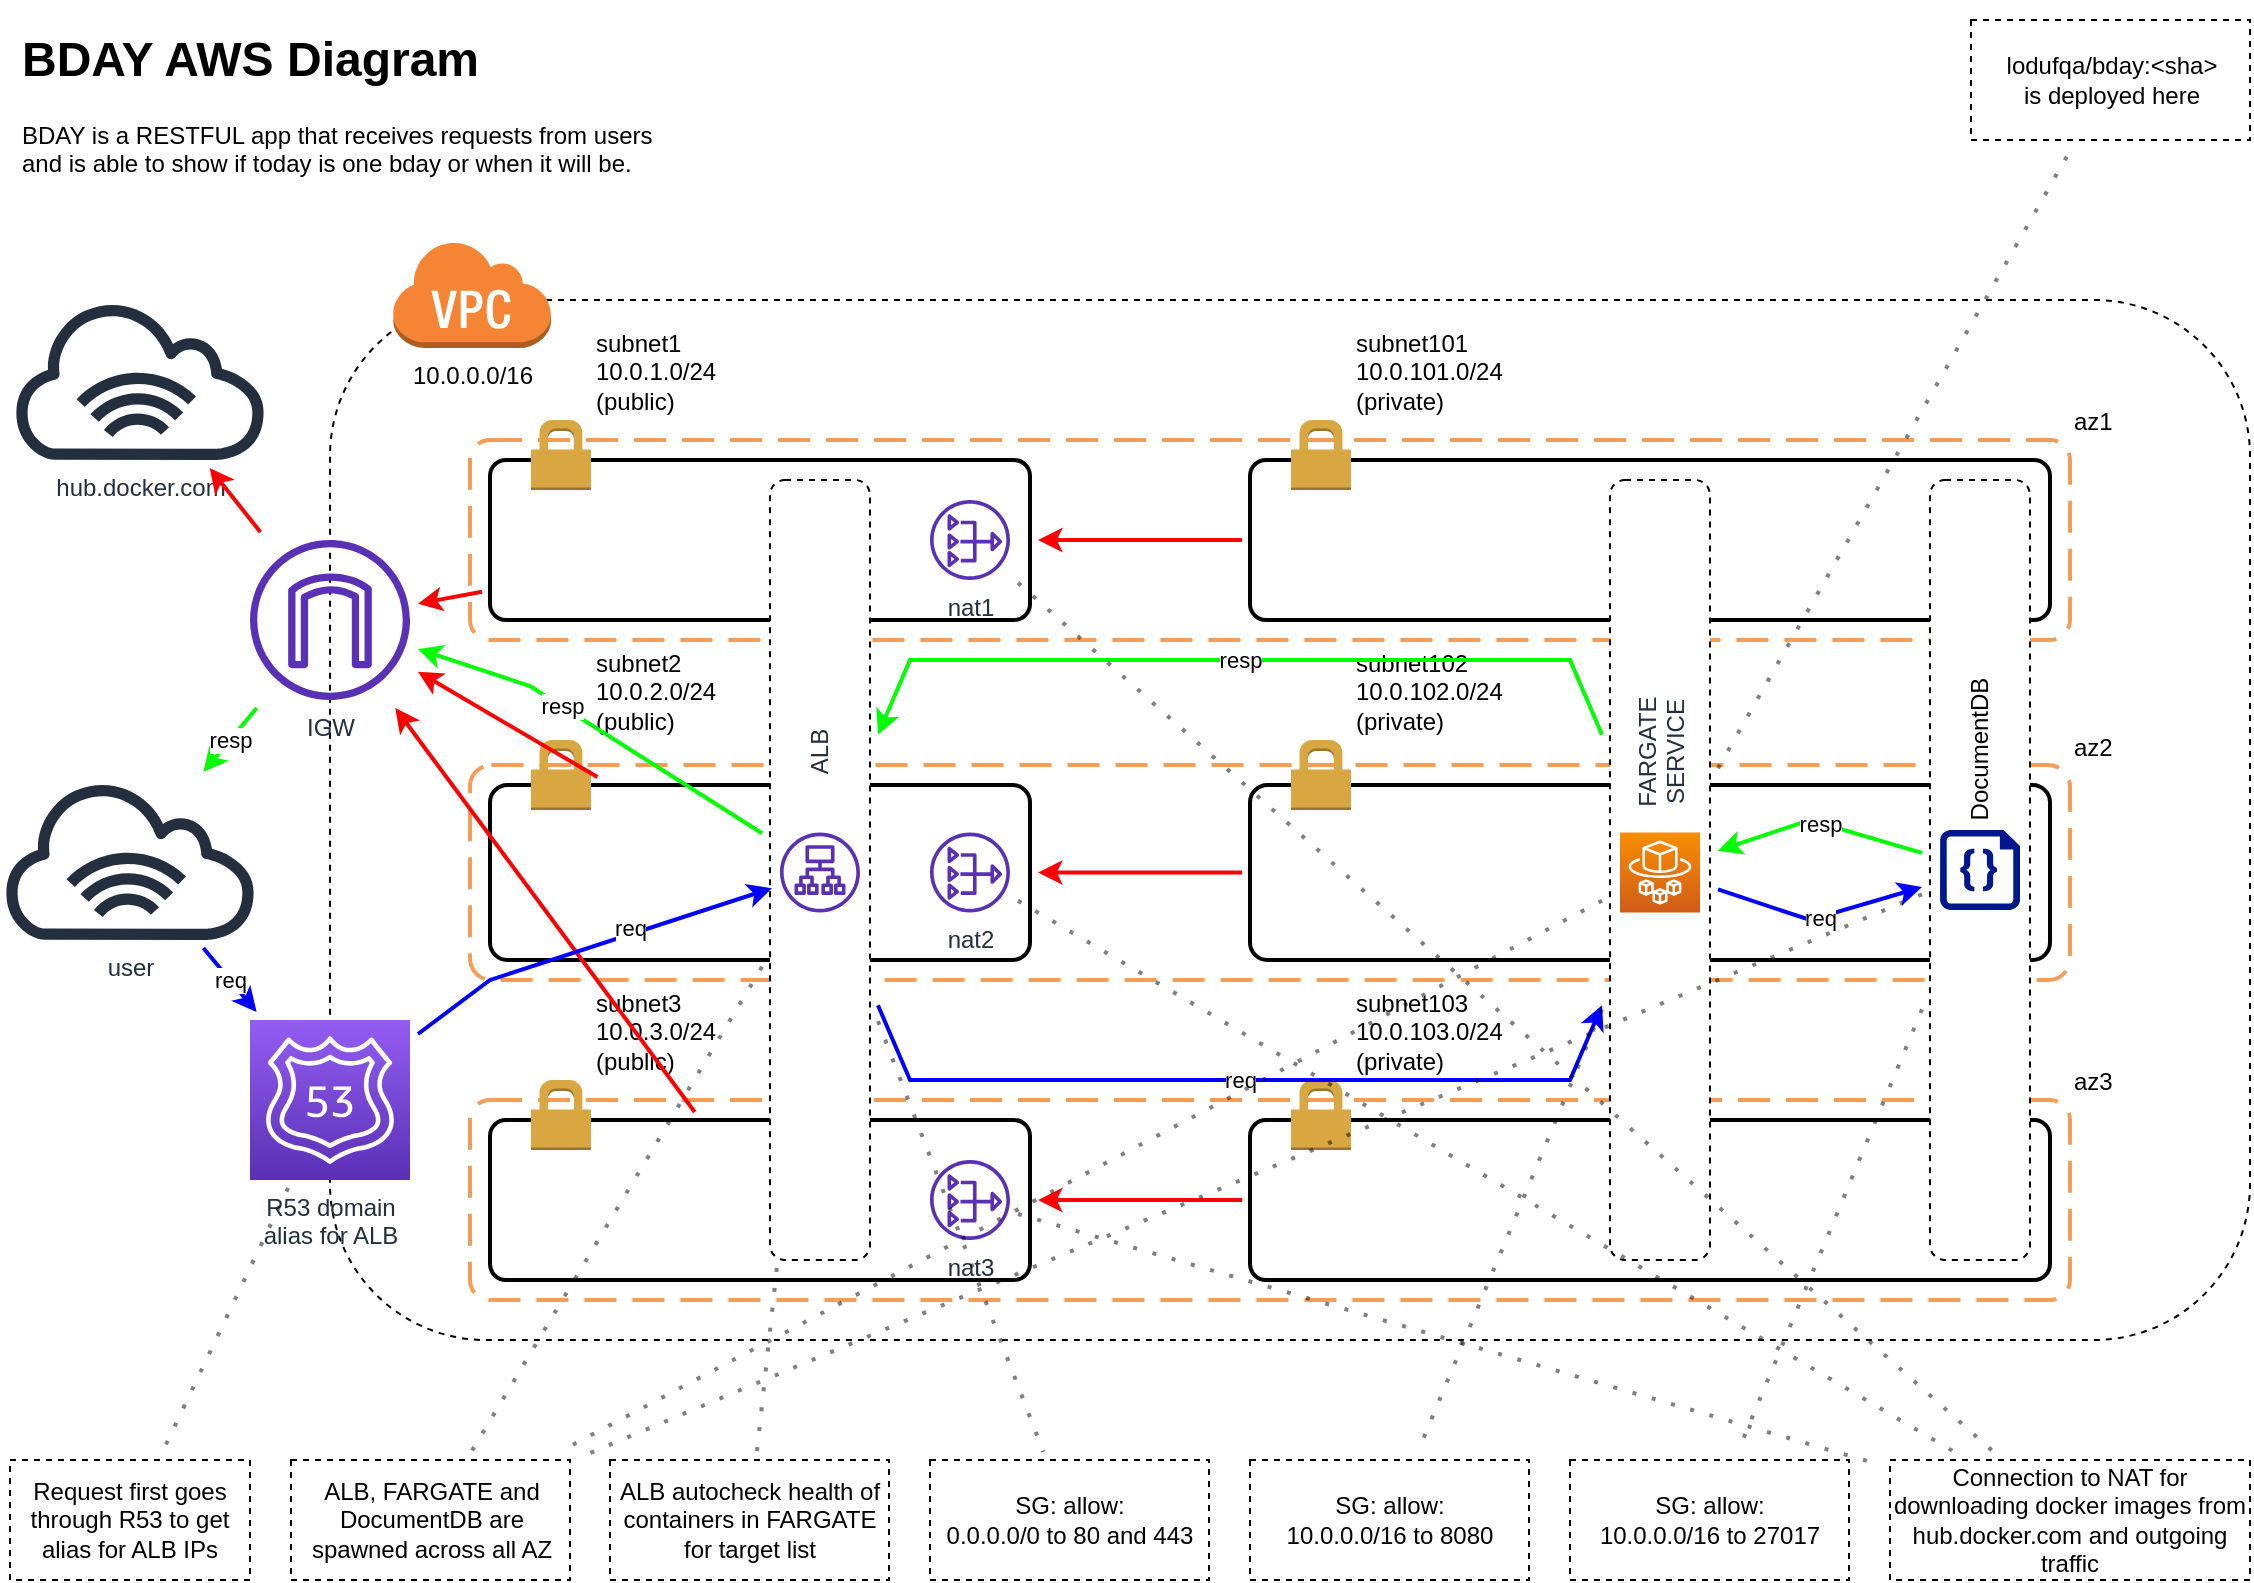 <mxfile version="14.6.11" type="device"><diagram id="5El1YjPId57F0SS2iBt4" name="Page-1"><mxGraphModel dx="1142" dy="1129" grid="1" gridSize="10" guides="1" tooltips="1" connect="1" arrows="1" fold="1" page="1" pageScale="1" pageWidth="1169" pageHeight="827" math="0" shadow="0"><root><mxCell id="0"/><mxCell id="1" parent="0"/><mxCell id="-hq1xNm_V9z9KP0LtRHv-1" value="" style="rounded=1;whiteSpace=wrap;html=1;dashed=1;" parent="1" vertex="1"><mxGeometry x="180" y="160" width="960" height="520" as="geometry"/></mxCell><mxCell id="-hq1xNm_V9z9KP0LtRHv-2" value="user" style="outlineConnect=0;fontColor=#232F3E;gradientColor=none;fillColor=#232F3E;strokeColor=none;dashed=0;verticalLabelPosition=bottom;verticalAlign=top;align=center;fontSize=12;fontStyle=0;aspect=fixed;pointerEvents=1;shape=mxgraph.aws4.internet_alt1;labelPosition=center;labelBorderColor=none;spacing=2;html=1;" parent="1" vertex="1"><mxGeometry x="15.01" y="400" width="129.98" height="80" as="geometry"/></mxCell><mxCell id="-hq1xNm_V9z9KP0LtRHv-4" value="IGW" style="outlineConnect=0;fontColor=#232F3E;gradientColor=none;fillColor=#5A30B5;strokeColor=none;dashed=0;verticalLabelPosition=bottom;verticalAlign=top;align=center;html=1;fontSize=12;fontStyle=0;aspect=fixed;pointerEvents=1;shape=mxgraph.aws4.internet_gateway;labelPosition=center;" parent="1" vertex="1"><mxGeometry x="140" y="280" width="80" height="80" as="geometry"/></mxCell><mxCell id="-hq1xNm_V9z9KP0LtRHv-9" value="10.0.0.0/16" style="outlineConnect=0;dashed=0;verticalLabelPosition=bottom;verticalAlign=top;align=center;html=1;shape=mxgraph.aws3.virtual_private_cloud;fillColor=#F58534;gradientColor=none;" parent="1" vertex="1"><mxGeometry x="211" y="130" width="79.5" height="54" as="geometry"/></mxCell><mxCell id="-hq1xNm_V9z9KP0LtRHv-27" value="az1" style="rounded=1;arcSize=10;dashed=1;strokeColor=#F59D56;fillColor=none;gradientColor=none;dashPattern=8 4;strokeWidth=2;html=1;labelPosition=right;verticalLabelPosition=top;align=left;verticalAlign=bottom;" parent="1" vertex="1"><mxGeometry x="250" y="230" width="800" height="100" as="geometry"/></mxCell><mxCell id="-hq1xNm_V9z9KP0LtRHv-28" value="az2" style="rounded=1;arcSize=10;dashed=1;strokeColor=#F59D56;fillColor=none;gradientColor=none;dashPattern=8 4;strokeWidth=2;html=1;labelPosition=right;verticalLabelPosition=top;align=left;verticalAlign=bottom;" parent="1" vertex="1"><mxGeometry x="250" y="392.5" width="800" height="107.5" as="geometry"/></mxCell><mxCell id="-hq1xNm_V9z9KP0LtRHv-29" value="az3" style="rounded=1;arcSize=10;dashed=1;strokeColor=#F59D56;fillColor=none;gradientColor=none;dashPattern=8 4;strokeWidth=2;html=1;labelPosition=right;verticalLabelPosition=top;align=left;verticalAlign=bottom;" parent="1" vertex="1"><mxGeometry x="250" y="560" width="800" height="100" as="geometry"/></mxCell><mxCell id="-hq1xNm_V9z9KP0LtRHv-14" value="" style="rounded=1;arcSize=10;dashed=0;fillColor=none;gradientColor=none;strokeWidth=2;html=1;" parent="1" vertex="1"><mxGeometry x="260" y="570" width="270" height="80" as="geometry"/></mxCell><mxCell id="-hq1xNm_V9z9KP0LtRHv-12" value="" style="rounded=1;arcSize=10;dashed=0;fillColor=none;gradientColor=none;strokeWidth=2;html=1;" parent="1" vertex="1"><mxGeometry x="260" y="402.5" width="270" height="87.5" as="geometry"/></mxCell><mxCell id="-hq1xNm_V9z9KP0LtRHv-10" value="" style="rounded=1;arcSize=10;dashed=0;fillColor=none;gradientColor=none;strokeWidth=2;html=1;" parent="1" vertex="1"><mxGeometry x="260" y="240" width="270" height="80" as="geometry"/></mxCell><mxCell id="-hq1xNm_V9z9KP0LtRHv-21" value="" style="rounded=1;arcSize=10;dashed=0;fillColor=none;gradientColor=none;strokeWidth=2;html=1;" parent="1" vertex="1"><mxGeometry x="640" y="240" width="400" height="80" as="geometry"/></mxCell><mxCell id="-hq1xNm_V9z9KP0LtRHv-19" value="" style="rounded=1;arcSize=10;dashed=0;fillColor=none;gradientColor=none;strokeWidth=2;html=1;" parent="1" vertex="1"><mxGeometry x="640" y="402.5" width="400" height="87.5" as="geometry"/></mxCell><mxCell id="-hq1xNm_V9z9KP0LtRHv-18" value="" style="rounded=1;arcSize=10;dashed=0;fillColor=none;gradientColor=none;strokeWidth=2;html=1;" parent="1" vertex="1"><mxGeometry x="640" y="570" width="400" height="80" as="geometry"/></mxCell><mxCell id="-hq1xNm_V9z9KP0LtRHv-23" value="" style="rounded=1;whiteSpace=wrap;html=1;dashed=1;" parent="1" vertex="1"><mxGeometry x="820" y="250" width="50" height="390" as="geometry"/></mxCell><mxCell id="-hq1xNm_V9z9KP0LtRHv-26" value="" style="rounded=1;whiteSpace=wrap;html=1;dashed=1;" parent="1" vertex="1"><mxGeometry x="980" y="250" width="50" height="390" as="geometry"/></mxCell><mxCell id="-hq1xNm_V9z9KP0LtRHv-16" value="" style="rounded=1;whiteSpace=wrap;html=1;dashed=1;" parent="1" vertex="1"><mxGeometry x="400" y="250" width="50" height="390" as="geometry"/></mxCell><mxCell id="-hq1xNm_V9z9KP0LtRHv-6" value="ALB" style="outlineConnect=0;fontColor=#232F3E;gradientColor=none;fillColor=#5A30B5;strokeColor=none;dashed=0;verticalLabelPosition=bottom;verticalAlign=middle;align=center;html=1;fontSize=12;fontStyle=0;aspect=fixed;pointerEvents=1;shape=mxgraph.aws4.application_load_balancer;horizontal=0;spacingLeft=40;labelPosition=center;" parent="1" vertex="1"><mxGeometry x="405" y="426.25" width="40" height="40" as="geometry"/></mxCell><mxCell id="-hq1xNm_V9z9KP0LtRHv-24" value="FARGATE &lt;br&gt;SERVICE" style="points=[[0,0,0],[0.25,0,0],[0.5,0,0],[0.75,0,0],[1,0,0],[0,1,0],[0.25,1,0],[0.5,1,0],[0.75,1,0],[1,1,0],[0,0.25,0],[0,0.5,0],[0,0.75,0],[1,0.25,0],[1,0.5,0],[1,0.75,0]];outlineConnect=0;fontColor=#232F3E;gradientColor=#F78E04;gradientDirection=north;fillColor=#D05C17;strokeColor=#ffffff;dashed=0;verticalLabelPosition=bottom;verticalAlign=top;align=center;html=1;fontSize=12;fontStyle=0;aspect=fixed;shape=mxgraph.aws4.resourceIcon;resIcon=mxgraph.aws4.fargate;horizontal=0;spacingLeft=40;" parent="1" vertex="1"><mxGeometry x="825" y="426.25" width="40" height="40" as="geometry"/></mxCell><mxCell id="-hq1xNm_V9z9KP0LtRHv-25" value="DocumentDB" style="pointerEvents=1;shadow=0;dashed=0;html=1;strokeColor=none;labelPosition=center;verticalLabelPosition=bottom;verticalAlign=middle;align=center;fillColor=#00188D;shape=mxgraph.azure.code_file;horizontal=0;spacing=2;spacingTop=0;spacingLeft=40;" parent="1" vertex="1"><mxGeometry x="985" y="425" width="40" height="40" as="geometry"/></mxCell><mxCell id="-hq1xNm_V9z9KP0LtRHv-13" value="subnet2&lt;br&gt;10.0.2.0/24&lt;br&gt;(public)" style="dashed=0;html=1;shape=mxgraph.aws3.permissions;fillColor=#D9A741;gradientColor=none;dashed=0;labelPosition=right;verticalLabelPosition=top;align=left;verticalAlign=bottom;" parent="1" vertex="1"><mxGeometry x="280.5" y="380" width="30" height="35" as="geometry"/></mxCell><mxCell id="-hq1xNm_V9z9KP0LtRHv-20" value="subnet102&lt;br&gt;10.0.102.0/24&lt;br&gt;(private)" style="dashed=0;html=1;shape=mxgraph.aws3.permissions;fillColor=#D9A741;gradientColor=none;dashed=0;labelPosition=right;verticalLabelPosition=top;align=left;verticalAlign=bottom;" parent="1" vertex="1"><mxGeometry x="660.5" y="380" width="30" height="35" as="geometry"/></mxCell><mxCell id="-hq1xNm_V9z9KP0LtRHv-22" value="subnet101&lt;br&gt;10.0.101.0/24&lt;br&gt;(private)" style="dashed=0;html=1;shape=mxgraph.aws3.permissions;fillColor=#D9A741;gradientColor=none;dashed=0;labelPosition=right;verticalLabelPosition=top;align=left;verticalAlign=bottom;" parent="1" vertex="1"><mxGeometry x="660.5" y="220" width="30" height="35" as="geometry"/></mxCell><mxCell id="-hq1xNm_V9z9KP0LtRHv-11" value="subnet1&lt;br&gt;10.0.1.0/24&lt;br&gt;(public)" style="dashed=0;html=1;shape=mxgraph.aws3.permissions;fillColor=#D9A741;gradientColor=none;dashed=0;labelPosition=right;verticalLabelPosition=top;align=left;verticalAlign=bottom;" parent="1" vertex="1"><mxGeometry x="280.5" y="220" width="30" height="35" as="geometry"/></mxCell><mxCell id="-hq1xNm_V9z9KP0LtRHv-15" value="subnet3&lt;br&gt;10.0.3.0/24&lt;br&gt;(public)" style="dashed=0;html=1;shape=mxgraph.aws3.permissions;fillColor=#D9A741;gradientColor=none;dashed=0;labelPosition=right;verticalLabelPosition=top;align=left;verticalAlign=bottom;" parent="1" vertex="1"><mxGeometry x="280.5" y="550" width="30" height="35" as="geometry"/></mxCell><mxCell id="-hq1xNm_V9z9KP0LtRHv-17" value="subnet103&lt;br&gt;10.0.103.0/24&lt;br&gt;(private)" style="dashed=0;html=1;shape=mxgraph.aws3.permissions;fillColor=#D9A741;gradientColor=none;dashed=0;labelPosition=right;verticalLabelPosition=top;align=left;verticalAlign=bottom;" parent="1" vertex="1"><mxGeometry x="660.5" y="550" width="30" height="35" as="geometry"/></mxCell><mxCell id="-hq1xNm_V9z9KP0LtRHv-33" value="" style="endArrow=classic;html=1;rounded=0;strokeWidth=2;targetPerimeterSpacing=4;sourcePerimeterSpacing=4;strokeColor=#0000FF;" parent="1" source="-hq1xNm_V9z9KP0LtRHv-2" target="-hq1xNm_V9z9KP0LtRHv-81" edge="1"><mxGeometry relative="1" as="geometry"><mxPoint x="80" y="370" as="sourcePoint"/><mxPoint x="240" y="370" as="targetPoint"/><Array as="points"/></mxGeometry></mxCell><mxCell id="-hq1xNm_V9z9KP0LtRHv-34" value="req" style="edgeLabel;resizable=0;html=1;align=center;verticalAlign=middle;" parent="-hq1xNm_V9z9KP0LtRHv-33" connectable="0" vertex="1"><mxGeometry relative="1" as="geometry"/></mxCell><mxCell id="-hq1xNm_V9z9KP0LtRHv-37" value="nat1" style="outlineConnect=0;fontColor=#232F3E;gradientColor=none;fillColor=#5A30B5;strokeColor=none;dashed=0;verticalLabelPosition=bottom;verticalAlign=top;align=center;html=1;fontSize=12;fontStyle=0;aspect=fixed;pointerEvents=1;shape=mxgraph.aws4.nat_gateway;labelPosition=center;" parent="1" vertex="1"><mxGeometry x="480" y="260" width="40" height="40" as="geometry"/></mxCell><mxCell id="-hq1xNm_V9z9KP0LtRHv-38" value="nat2" style="outlineConnect=0;fontColor=#232F3E;gradientColor=none;fillColor=#5A30B5;strokeColor=none;dashed=0;verticalLabelPosition=bottom;verticalAlign=top;align=center;html=1;fontSize=12;fontStyle=0;aspect=fixed;pointerEvents=1;shape=mxgraph.aws4.nat_gateway;labelPosition=center;" parent="1" vertex="1"><mxGeometry x="480" y="426.25" width="40" height="40" as="geometry"/></mxCell><mxCell id="-hq1xNm_V9z9KP0LtRHv-39" value="nat3" style="outlineConnect=0;fontColor=#232F3E;gradientColor=none;fillColor=#5A30B5;strokeColor=none;dashed=0;verticalLabelPosition=bottom;verticalAlign=top;align=center;html=1;fontSize=12;fontStyle=0;aspect=fixed;pointerEvents=1;shape=mxgraph.aws4.nat_gateway;labelPosition=center;" parent="1" vertex="1"><mxGeometry x="480" y="590" width="40" height="40" as="geometry"/></mxCell><mxCell id="-hq1xNm_V9z9KP0LtRHv-40" value="" style="endArrow=classic;html=1;rounded=0;strokeWidth=2;targetPerimeterSpacing=4;sourcePerimeterSpacing=4;strokeColor=#0000FF;" parent="1" source="-hq1xNm_V9z9KP0LtRHv-16" target="-hq1xNm_V9z9KP0LtRHv-23" edge="1"><mxGeometry relative="1" as="geometry"><mxPoint x="79.853" y="144.62" as="sourcePoint"/><mxPoint x="130" y="400" as="targetPoint"/><Array as="points"><mxPoint x="470" y="550"/><mxPoint x="800" y="550"/></Array></mxGeometry></mxCell><mxCell id="-hq1xNm_V9z9KP0LtRHv-41" value="req" style="edgeLabel;resizable=0;html=1;align=center;verticalAlign=middle;" parent="-hq1xNm_V9z9KP0LtRHv-40" connectable="0" vertex="1"><mxGeometry relative="1" as="geometry"/></mxCell><mxCell id="-hq1xNm_V9z9KP0LtRHv-48" value="" style="endArrow=classic;html=1;rounded=0;strokeWidth=2;targetPerimeterSpacing=4;sourcePerimeterSpacing=4;strokeColor=#00FF00;" parent="1" source="-hq1xNm_V9z9KP0LtRHv-23" target="-hq1xNm_V9z9KP0LtRHv-16" edge="1"><mxGeometry relative="1" as="geometry"><mxPoint x="187.692" y="320" as="sourcePoint"/><mxPoint x="456" y="128" as="targetPoint"/><Array as="points"><mxPoint x="800" y="340"/><mxPoint x="470" y="340"/></Array></mxGeometry></mxCell><mxCell id="-hq1xNm_V9z9KP0LtRHv-49" value="resp" style="edgeLabel;resizable=0;html=1;align=center;verticalAlign=middle;" parent="-hq1xNm_V9z9KP0LtRHv-48" connectable="0" vertex="1"><mxGeometry relative="1" as="geometry"/></mxCell><mxCell id="-hq1xNm_V9z9KP0LtRHv-52" value="" style="endArrow=classic;html=1;rounded=0;strokeWidth=2;targetPerimeterSpacing=4;sourcePerimeterSpacing=4;strokeColor=#00FF00;" parent="1" source="-hq1xNm_V9z9KP0LtRHv-4" target="-hq1xNm_V9z9KP0LtRHv-2" edge="1"><mxGeometry relative="1" as="geometry"><mxPoint x="187.692" y="270" as="sourcePoint"/><mxPoint x="140" y="380" as="targetPoint"/><Array as="points"/></mxGeometry></mxCell><mxCell id="-hq1xNm_V9z9KP0LtRHv-53" value="resp" style="edgeLabel;resizable=0;html=1;align=center;verticalAlign=middle;" parent="-hq1xNm_V9z9KP0LtRHv-52" connectable="0" vertex="1"><mxGeometry relative="1" as="geometry"/></mxCell><mxCell id="-hq1xNm_V9z9KP0LtRHv-56" value="" style="endArrow=classic;html=1;rounded=0;strokeWidth=2;targetPerimeterSpacing=4;sourcePerimeterSpacing=4;strokeColor=#00FF00;" parent="1" source="-hq1xNm_V9z9KP0LtRHv-26" target="-hq1xNm_V9z9KP0LtRHv-23" edge="1"><mxGeometry relative="1" as="geometry"><mxPoint x="187.692" y="320" as="sourcePoint"/><mxPoint x="140" y="430" as="targetPoint"/><Array as="points"><mxPoint x="920" y="420"/></Array></mxGeometry></mxCell><mxCell id="-hq1xNm_V9z9KP0LtRHv-57" value="resp" style="edgeLabel;resizable=0;html=1;align=center;verticalAlign=middle;" parent="-hq1xNm_V9z9KP0LtRHv-56" connectable="0" vertex="1"><mxGeometry relative="1" as="geometry"/></mxCell><mxCell id="-hq1xNm_V9z9KP0LtRHv-64" value="" style="endArrow=classic;html=1;rounded=0;strokeWidth=2;targetPerimeterSpacing=4;sourcePerimeterSpacing=4;strokeColor=#0000FF;" parent="1" source="-hq1xNm_V9z9KP0LtRHv-23" target="-hq1xNm_V9z9KP0LtRHv-26" edge="1"><mxGeometry relative="1" as="geometry"><mxPoint x="1190" y="480" as="sourcePoint"/><mxPoint x="1200" y="560" as="targetPoint"/><Array as="points"><mxPoint x="920" y="470"/></Array></mxGeometry></mxCell><mxCell id="-hq1xNm_V9z9KP0LtRHv-65" value="req" style="edgeLabel;resizable=0;html=1;align=center;verticalAlign=middle;" parent="-hq1xNm_V9z9KP0LtRHv-64" connectable="0" vertex="1"><mxGeometry relative="1" as="geometry"/></mxCell><mxCell id="-hq1xNm_V9z9KP0LtRHv-69" value="" style="endArrow=classic;html=1;rounded=0;strokeWidth=2;targetPerimeterSpacing=4;sourcePerimeterSpacing=4;strokeColor=#00FF00;" parent="1" source="-hq1xNm_V9z9KP0LtRHv-16" target="-hq1xNm_V9z9KP0LtRHv-4" edge="1"><mxGeometry relative="1" as="geometry"><mxPoint x="187.692" y="320" as="sourcePoint"/><mxPoint x="456" y="128" as="targetPoint"/><Array as="points"><mxPoint x="280" y="353"/></Array></mxGeometry></mxCell><mxCell id="-hq1xNm_V9z9KP0LtRHv-70" value="resp" style="edgeLabel;resizable=0;html=1;align=center;verticalAlign=middle;" parent="-hq1xNm_V9z9KP0LtRHv-69" connectable="0" vertex="1"><mxGeometry relative="1" as="geometry"><mxPoint x="-18" y="-11" as="offset"/></mxGeometry></mxCell><mxCell id="-hq1xNm_V9z9KP0LtRHv-73" value="" style="endArrow=classic;html=1;rounded=0;sourcePerimeterSpacing=4;targetPerimeterSpacing=4;strokeWidth=2;strokeColor=#FF0000;" parent="1" source="-hq1xNm_V9z9KP0LtRHv-21" target="-hq1xNm_V9z9KP0LtRHv-10" edge="1"><mxGeometry relative="1" as="geometry"><mxPoint x="590" y="120" as="sourcePoint"/><mxPoint x="690" y="120" as="targetPoint"/></mxGeometry></mxCell><mxCell id="-hq1xNm_V9z9KP0LtRHv-75" value="" style="endArrow=classic;html=1;rounded=0;sourcePerimeterSpacing=4;targetPerimeterSpacing=4;strokeWidth=2;strokeColor=#FF0000;" parent="1" source="-hq1xNm_V9z9KP0LtRHv-19" target="-hq1xNm_V9z9KP0LtRHv-12" edge="1"><mxGeometry relative="1" as="geometry"><mxPoint x="590" y="120" as="sourcePoint"/><mxPoint x="690" y="120" as="targetPoint"/></mxGeometry></mxCell><mxCell id="-hq1xNm_V9z9KP0LtRHv-76" value="" style="endArrow=classic;html=1;rounded=0;sourcePerimeterSpacing=4;targetPerimeterSpacing=4;strokeWidth=2;strokeColor=#FF0000;" parent="1" source="-hq1xNm_V9z9KP0LtRHv-18" target="-hq1xNm_V9z9KP0LtRHv-14" edge="1"><mxGeometry relative="1" as="geometry"><mxPoint x="590" y="120" as="sourcePoint"/><mxPoint x="690" y="120" as="targetPoint"/></mxGeometry></mxCell><mxCell id="-hq1xNm_V9z9KP0LtRHv-81" value="R53 domain &lt;br&gt;alias for ALB" style="points=[[0,0,0],[0.25,0,0],[0.5,0,0],[0.75,0,0],[1,0,0],[0,1,0],[0.25,1,0],[0.5,1,0],[0.75,1,0],[1,1,0],[0,0.25,0],[0,0.5,0],[0,0.75,0],[1,0.25,0],[1,0.5,0],[1,0.75,0]];outlineConnect=0;fontColor=#232F3E;gradientColor=#945DF2;gradientDirection=north;fillColor=#5A30B5;strokeColor=#ffffff;dashed=0;verticalLabelPosition=bottom;verticalAlign=top;align=center;html=1;fontSize=12;fontStyle=0;aspect=fixed;shape=mxgraph.aws4.resourceIcon;resIcon=mxgraph.aws4.route_53;" parent="1" vertex="1"><mxGeometry x="140" y="520" width="80" height="80" as="geometry"/></mxCell><mxCell id="-hq1xNm_V9z9KP0LtRHv-86" value="Connection to NAT for downloading docker images from hub.docker.com and outgoing traffic" style="whiteSpace=wrap;html=1;align=center;verticalAlign=middle;treeFolding=1;treeMoving=1;newEdgeStyle={&quot;edgeStyle&quot;:&quot;elbowEdgeStyle&quot;,&quot;startArrow&quot;:&quot;none&quot;,&quot;endArrow&quot;:&quot;none&quot;};dashed=1;" parent="1" vertex="1"><mxGeometry x="960" y="740" width="180" height="60" as="geometry"/></mxCell><mxCell id="-hq1xNm_V9z9KP0LtRHv-87" value="" style="elbow=vertical;startArrow=none;endArrow=none;rounded=0;sourcePerimeterSpacing=4;targetPerimeterSpacing=4;strokeWidth=2;dashed=1;dashPattern=1 4;opacity=50;" parent="1" source="-hq1xNm_V9z9KP0LtRHv-39" target="-hq1xNm_V9z9KP0LtRHv-86" edge="1"><mxGeometry relative="1" as="geometry"><mxPoint x="590" y="230" as="sourcePoint"/></mxGeometry></mxCell><mxCell id="-hq1xNm_V9z9KP0LtRHv-88" value="Request first goes through R53 to get alias for ALB IPs" style="whiteSpace=wrap;html=1;align=center;verticalAlign=middle;treeFolding=1;treeMoving=1;newEdgeStyle={&quot;edgeStyle&quot;:&quot;elbowEdgeStyle&quot;,&quot;startArrow&quot;:&quot;none&quot;,&quot;endArrow&quot;:&quot;none&quot;};dashed=1;" parent="1" vertex="1"><mxGeometry x="20" y="740" width="120" height="60" as="geometry"/></mxCell><mxCell id="-hq1xNm_V9z9KP0LtRHv-89" value="" style="elbow=vertical;startArrow=none;endArrow=none;rounded=0;sourcePerimeterSpacing=4;targetPerimeterSpacing=4;strokeWidth=2;dashed=1;dashPattern=1 4;opacity=50;" parent="1" source="-hq1xNm_V9z9KP0LtRHv-81" target="-hq1xNm_V9z9KP0LtRHv-88" edge="1"><mxGeometry relative="1" as="geometry"><mxPoint x="590" y="230" as="sourcePoint"/></mxGeometry></mxCell><mxCell id="-hq1xNm_V9z9KP0LtRHv-90" value="ALB, FARGATE and DocumentDB are spawned across all AZ" style="whiteSpace=wrap;html=1;align=center;verticalAlign=middle;treeFolding=1;treeMoving=1;newEdgeStyle={&quot;edgeStyle&quot;:&quot;elbowEdgeStyle&quot;,&quot;startArrow&quot;:&quot;none&quot;,&quot;endArrow&quot;:&quot;none&quot;};dashed=1;" parent="1" vertex="1"><mxGeometry x="160.5" y="740" width="139.5" height="60" as="geometry"/></mxCell><mxCell id="-hq1xNm_V9z9KP0LtRHv-91" value="" style="elbow=vertical;startArrow=none;endArrow=none;rounded=0;sourcePerimeterSpacing=4;targetPerimeterSpacing=4;strokeWidth=2;dashed=1;dashPattern=1 4;opacity=50;" parent="1" source="-hq1xNm_V9z9KP0LtRHv-16" target="-hq1xNm_V9z9KP0LtRHv-94" edge="1"><mxGeometry relative="1" as="geometry"><mxPoint x="590" y="230" as="sourcePoint"/></mxGeometry></mxCell><mxCell id="-hq1xNm_V9z9KP0LtRHv-92" value="" style="elbow=vertical;startArrow=none;endArrow=none;rounded=0;sourcePerimeterSpacing=4;targetPerimeterSpacing=4;strokeWidth=2;dashed=1;dashPattern=1 4;opacity=50;" parent="1" source="-hq1xNm_V9z9KP0LtRHv-23" target="-hq1xNm_V9z9KP0LtRHv-90" edge="1"><mxGeometry relative="1" as="geometry"><mxPoint x="590" y="230" as="sourcePoint"/></mxGeometry></mxCell><mxCell id="-hq1xNm_V9z9KP0LtRHv-93" value="" style="elbow=vertical;startArrow=none;endArrow=none;rounded=0;sourcePerimeterSpacing=4;targetPerimeterSpacing=4;strokeWidth=2;dashed=1;dashPattern=1 4;opacity=50;" parent="1" source="-hq1xNm_V9z9KP0LtRHv-26" target="-hq1xNm_V9z9KP0LtRHv-90" edge="1"><mxGeometry relative="1" as="geometry"><mxPoint x="590" y="230" as="sourcePoint"/></mxGeometry></mxCell><mxCell id="-hq1xNm_V9z9KP0LtRHv-94" value="SG: allow: &lt;br&gt;0.0.0.0/0 to 80 and 443" style="whiteSpace=wrap;html=1;align=center;verticalAlign=middle;treeFolding=1;treeMoving=1;newEdgeStyle={&quot;edgeStyle&quot;:&quot;elbowEdgeStyle&quot;,&quot;startArrow&quot;:&quot;none&quot;,&quot;endArrow&quot;:&quot;none&quot;};dashed=1;" parent="1" vertex="1"><mxGeometry x="480" y="740" width="139.5" height="60" as="geometry"/></mxCell><mxCell id="-hq1xNm_V9z9KP0LtRHv-95" value="SG: allow: &lt;br&gt;10.0.0.0/16 to 8080" style="whiteSpace=wrap;html=1;align=center;verticalAlign=middle;treeFolding=1;treeMoving=1;newEdgeStyle={&quot;edgeStyle&quot;:&quot;elbowEdgeStyle&quot;,&quot;startArrow&quot;:&quot;none&quot;,&quot;endArrow&quot;:&quot;none&quot;};dashed=1;" parent="1" vertex="1"><mxGeometry x="640" y="740" width="139.5" height="60" as="geometry"/></mxCell><mxCell id="-hq1xNm_V9z9KP0LtRHv-96" value="SG: allow: &lt;br&gt;10.0.0.0/16 to 27017" style="whiteSpace=wrap;html=1;align=center;verticalAlign=middle;treeFolding=1;treeMoving=1;newEdgeStyle={&quot;edgeStyle&quot;:&quot;elbowEdgeStyle&quot;,&quot;startArrow&quot;:&quot;none&quot;,&quot;endArrow&quot;:&quot;none&quot;};dashed=1;" parent="1" vertex="1"><mxGeometry x="800" y="740" width="139.5" height="60" as="geometry"/></mxCell><mxCell id="-hq1xNm_V9z9KP0LtRHv-97" value="" style="elbow=vertical;startArrow=none;endArrow=none;rounded=0;sourcePerimeterSpacing=4;targetPerimeterSpacing=4;strokeWidth=2;dashed=1;dashPattern=1 4;opacity=50;" parent="1" source="-hq1xNm_V9z9KP0LtRHv-23" target="-hq1xNm_V9z9KP0LtRHv-95" edge="1"><mxGeometry relative="1" as="geometry"><mxPoint x="590" y="230" as="sourcePoint"/></mxGeometry></mxCell><mxCell id="-hq1xNm_V9z9KP0LtRHv-98" value="" style="elbow=vertical;startArrow=none;endArrow=none;rounded=0;sourcePerimeterSpacing=4;targetPerimeterSpacing=4;strokeWidth=2;dashed=1;dashPattern=1 4;opacity=50;" parent="1" source="-hq1xNm_V9z9KP0LtRHv-26" target="-hq1xNm_V9z9KP0LtRHv-96" edge="1"><mxGeometry relative="1" as="geometry"><mxPoint x="590" y="230" as="sourcePoint"/></mxGeometry></mxCell><mxCell id="-hq1xNm_V9z9KP0LtRHv-99" value="" style="elbow=vertical;startArrow=none;endArrow=none;rounded=0;sourcePerimeterSpacing=4;targetPerimeterSpacing=4;strokeWidth=2;dashed=1;dashPattern=1 4;opacity=50;" parent="1" source="-hq1xNm_V9z9KP0LtRHv-16" target="-hq1xNm_V9z9KP0LtRHv-90" edge="1"><mxGeometry relative="1" as="geometry"><mxPoint x="590" y="230" as="sourcePoint"/></mxGeometry></mxCell><mxCell id="-hq1xNm_V9z9KP0LtRHv-100" value="ALB autocheck health of containers in FARGATE for target list" style="whiteSpace=wrap;html=1;align=center;verticalAlign=middle;treeFolding=1;treeMoving=1;newEdgeStyle={&quot;edgeStyle&quot;:&quot;elbowEdgeStyle&quot;,&quot;startArrow&quot;:&quot;none&quot;,&quot;endArrow&quot;:&quot;none&quot;};dashed=1;" parent="1" vertex="1"><mxGeometry x="320" y="740" width="139.5" height="60" as="geometry"/></mxCell><mxCell id="-hq1xNm_V9z9KP0LtRHv-101" value="" style="elbow=vertical;startArrow=none;endArrow=none;rounded=0;sourcePerimeterSpacing=4;targetPerimeterSpacing=4;strokeWidth=2;dashed=1;dashPattern=1 4;opacity=50;" parent="1" source="-hq1xNm_V9z9KP0LtRHv-16" target="-hq1xNm_V9z9KP0LtRHv-100" edge="1"><mxGeometry relative="1" as="geometry"><mxPoint x="590" y="230" as="sourcePoint"/></mxGeometry></mxCell><mxCell id="-hq1xNm_V9z9KP0LtRHv-102" value="" style="endArrow=classic;html=1;rounded=0;sourcePerimeterSpacing=4;targetPerimeterSpacing=4;strokeWidth=2;strokeColor=#FF0000;" parent="1" source="-hq1xNm_V9z9KP0LtRHv-10" target="-hq1xNm_V9z9KP0LtRHv-4" edge="1"><mxGeometry relative="1" as="geometry"><mxPoint x="590" y="120" as="sourcePoint"/><mxPoint x="690" y="120" as="targetPoint"/></mxGeometry></mxCell><mxCell id="-hq1xNm_V9z9KP0LtRHv-103" value="" style="endArrow=classic;html=1;rounded=0;sourcePerimeterSpacing=4;targetPerimeterSpacing=4;strokeWidth=2;strokeColor=#FF0000;" parent="1" source="-hq1xNm_V9z9KP0LtRHv-12" target="-hq1xNm_V9z9KP0LtRHv-4" edge="1"><mxGeometry relative="1" as="geometry"><mxPoint x="590" y="120" as="sourcePoint"/><mxPoint x="690" y="120" as="targetPoint"/></mxGeometry></mxCell><mxCell id="-hq1xNm_V9z9KP0LtRHv-104" value="" style="endArrow=classic;html=1;rounded=0;sourcePerimeterSpacing=4;targetPerimeterSpacing=4;strokeWidth=2;strokeColor=#FF0000;" parent="1" source="-hq1xNm_V9z9KP0LtRHv-14" target="-hq1xNm_V9z9KP0LtRHv-4" edge="1"><mxGeometry relative="1" as="geometry"><mxPoint x="590" y="120" as="sourcePoint"/><mxPoint x="690" y="120" as="targetPoint"/></mxGeometry></mxCell><mxCell id="-hq1xNm_V9z9KP0LtRHv-105" value="" style="elbow=vertical;startArrow=none;endArrow=none;rounded=0;sourcePerimeterSpacing=4;targetPerimeterSpacing=4;strokeWidth=2;dashed=1;dashPattern=1 4;opacity=50;" parent="1" source="-hq1xNm_V9z9KP0LtRHv-38" target="-hq1xNm_V9z9KP0LtRHv-86" edge="1"><mxGeometry relative="1" as="geometry"><mxPoint x="590" y="230" as="sourcePoint"/></mxGeometry></mxCell><mxCell id="-hq1xNm_V9z9KP0LtRHv-106" value="" style="elbow=vertical;startArrow=none;endArrow=none;rounded=0;sourcePerimeterSpacing=4;targetPerimeterSpacing=4;strokeWidth=2;dashed=1;dashPattern=1 4;opacity=50;" parent="1" source="-hq1xNm_V9z9KP0LtRHv-37" target="-hq1xNm_V9z9KP0LtRHv-86" edge="1"><mxGeometry relative="1" as="geometry"><mxPoint x="590" y="230" as="sourcePoint"/></mxGeometry></mxCell><mxCell id="-hq1xNm_V9z9KP0LtRHv-107" value="hub.docker.com" style="outlineConnect=0;fontColor=#232F3E;gradientColor=none;fillColor=#232F3E;strokeColor=none;dashed=0;verticalLabelPosition=bottom;verticalAlign=top;align=center;fontSize=12;fontStyle=0;aspect=fixed;pointerEvents=1;shape=mxgraph.aws4.internet_alt1;labelPosition=center;labelBorderColor=none;spacing=2;html=1;" parent="1" vertex="1"><mxGeometry x="20" y="160" width="129.98" height="80" as="geometry"/></mxCell><mxCell id="-hq1xNm_V9z9KP0LtRHv-108" value="" style="endArrow=classic;html=1;rounded=0;sourcePerimeterSpacing=4;targetPerimeterSpacing=4;strokeWidth=2;strokeColor=#FF0000;" parent="1" source="-hq1xNm_V9z9KP0LtRHv-4" target="-hq1xNm_V9z9KP0LtRHv-107" edge="1"><mxGeometry relative="1" as="geometry"><mxPoint x="595" y="117" as="sourcePoint"/><mxPoint x="695" y="117" as="targetPoint"/><Array as="points"/></mxGeometry></mxCell><mxCell id="-hq1xNm_V9z9KP0LtRHv-109" value="lodufqa/bday:&amp;lt;sha&amp;gt;&lt;br&gt;is deployed here" style="whiteSpace=wrap;html=1;align=center;verticalAlign=middle;treeFolding=1;treeMoving=1;newEdgeStyle={&quot;edgeStyle&quot;:&quot;elbowEdgeStyle&quot;,&quot;startArrow&quot;:&quot;none&quot;,&quot;endArrow&quot;:&quot;none&quot;};dashed=1;" parent="1" vertex="1"><mxGeometry x="1000.5" y="20" width="139.5" height="60" as="geometry"/></mxCell><mxCell id="-hq1xNm_V9z9KP0LtRHv-110" value="" style="elbow=vertical;startArrow=none;endArrow=none;rounded=0;sourcePerimeterSpacing=4;targetPerimeterSpacing=4;strokeWidth=2;dashed=1;dashPattern=1 4;opacity=50;" parent="1" source="-hq1xNm_V9z9KP0LtRHv-23" target="-hq1xNm_V9z9KP0LtRHv-109" edge="1"><mxGeometry relative="1" as="geometry"><mxPoint x="590" y="230" as="sourcePoint"/></mxGeometry></mxCell><mxCell id="-hq1xNm_V9z9KP0LtRHv-111" value="&lt;h1&gt;&lt;span&gt;BDAY AWS Diagram&lt;/span&gt;&lt;/h1&gt;&lt;div&gt;&lt;span&gt;&lt;div&gt;BDAY is a RESTFUL app that receives requests from users and is able to show if today is one bday or when it will be.&lt;/div&gt;&lt;/span&gt;&lt;/div&gt;" style="text;html=1;strokeColor=none;fillColor=none;spacing=5;spacingTop=-20;whiteSpace=wrap;overflow=hidden;rounded=0;dashed=1;" parent="1" vertex="1"><mxGeometry x="21" y="20" width="339" height="100" as="geometry"/></mxCell><mxCell id="MV5yWRiht-BoY3TXVPPt-1" value="" style="endArrow=classic;html=1;rounded=0;strokeWidth=2;targetPerimeterSpacing=4;sourcePerimeterSpacing=4;strokeColor=#0000FF;" parent="1" source="-hq1xNm_V9z9KP0LtRHv-81" target="-hq1xNm_V9z9KP0LtRHv-6" edge="1"><mxGeometry relative="1" as="geometry"><mxPoint x="79.853" y="144.62" as="sourcePoint"/><mxPoint x="130" y="400" as="targetPoint"/><Array as="points"><mxPoint x="260" y="500"/></Array></mxGeometry></mxCell><mxCell id="MV5yWRiht-BoY3TXVPPt-2" value="req" style="edgeLabel;resizable=0;html=1;align=center;verticalAlign=middle;" parent="MV5yWRiht-BoY3TXVPPt-1" connectable="0" vertex="1"><mxGeometry relative="1" as="geometry"><mxPoint x="21" y="-10" as="offset"/></mxGeometry></mxCell></root></mxGraphModel></diagram></mxfile>